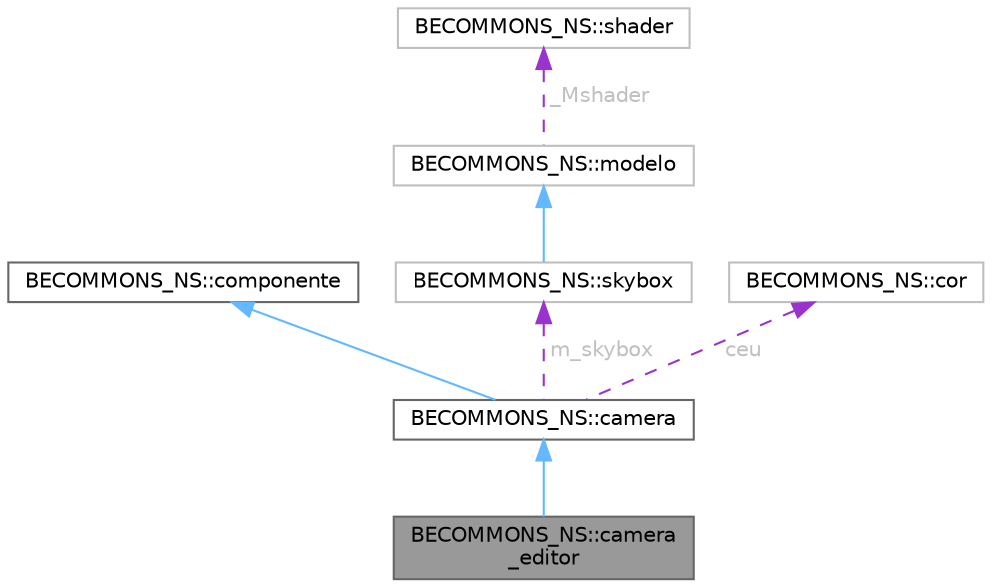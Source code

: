 digraph "BECOMMONS_NS::camera_editor"
{
 // LATEX_PDF_SIZE
  bgcolor="transparent";
  edge [fontname=Helvetica,fontsize=10,labelfontname=Helvetica,labelfontsize=10];
  node [fontname=Helvetica,fontsize=10,shape=box,height=0.2,width=0.4];
  Node1 [id="Node000001",label="BECOMMONS_NS::camera\l_editor",height=0.2,width=0.4,color="gray40", fillcolor="grey60", style="filled", fontcolor="black",tooltip=" "];
  Node2 -> Node1 [id="edge1_Node000001_Node000002",dir="back",color="steelblue1",style="solid",tooltip=" "];
  Node2 [id="Node000002",label="BECOMMONS_NS::camera",height=0.2,width=0.4,color="gray40", fillcolor="white", style="filled",URL="$structBECOMMONS__NS_1_1camera.html",tooltip="componente que facilita a manipuacao da matriz de visualizacao e projeco"];
  Node3 -> Node2 [id="edge2_Node000002_Node000003",dir="back",color="steelblue1",style="solid",tooltip=" "];
  Node3 [id="Node000003",label="BECOMMONS_NS::componente",height=0.2,width=0.4,color="gray40", fillcolor="white", style="filled",URL="$structBECOMMONS__NS_1_1componente.html",tooltip="base para as funcionalidades da engine"];
  Node4 -> Node2 [id="edge3_Node000002_Node000004",dir="back",color="darkorchid3",style="dashed",tooltip=" ",label=" m_skybox",fontcolor="grey" ];
  Node4 [id="Node000004",label="BECOMMONS_NS::skybox",height=0.2,width=0.4,color="grey75", fillcolor="white", style="filled",URL="$structBECOMMONS__NS_1_1skybox.html",tooltip=" "];
  Node5 -> Node4 [id="edge4_Node000004_Node000005",dir="back",color="steelblue1",style="solid",tooltip=" "];
  Node5 [id="Node000005",label="BECOMMONS_NS::modelo",height=0.2,width=0.4,color="grey75", fillcolor="white", style="filled",URL="$classBECOMMONS__NS_1_1modelo.html",tooltip=" "];
  Node6 -> Node5 [id="edge5_Node000005_Node000006",dir="back",color="darkorchid3",style="dashed",tooltip=" ",label=" _Mshader",fontcolor="grey" ];
  Node6 [id="Node000006",label="BECOMMONS_NS::shader",height=0.2,width=0.4,color="grey75", fillcolor="white", style="filled",URL="$classBECOMMONS__NS_1_1shader.html",tooltip=" "];
  Node7 -> Node2 [id="edge6_Node000002_Node000007",dir="back",color="darkorchid3",style="dashed",tooltip=" ",label=" ceu",fontcolor="grey" ];
  Node7 [id="Node000007",label="BECOMMONS_NS::cor",height=0.2,width=0.4,color="grey75", fillcolor="white", style="filled",URL="$structBECOMMONS__NS_1_1cor.html",tooltip=" "];
}
